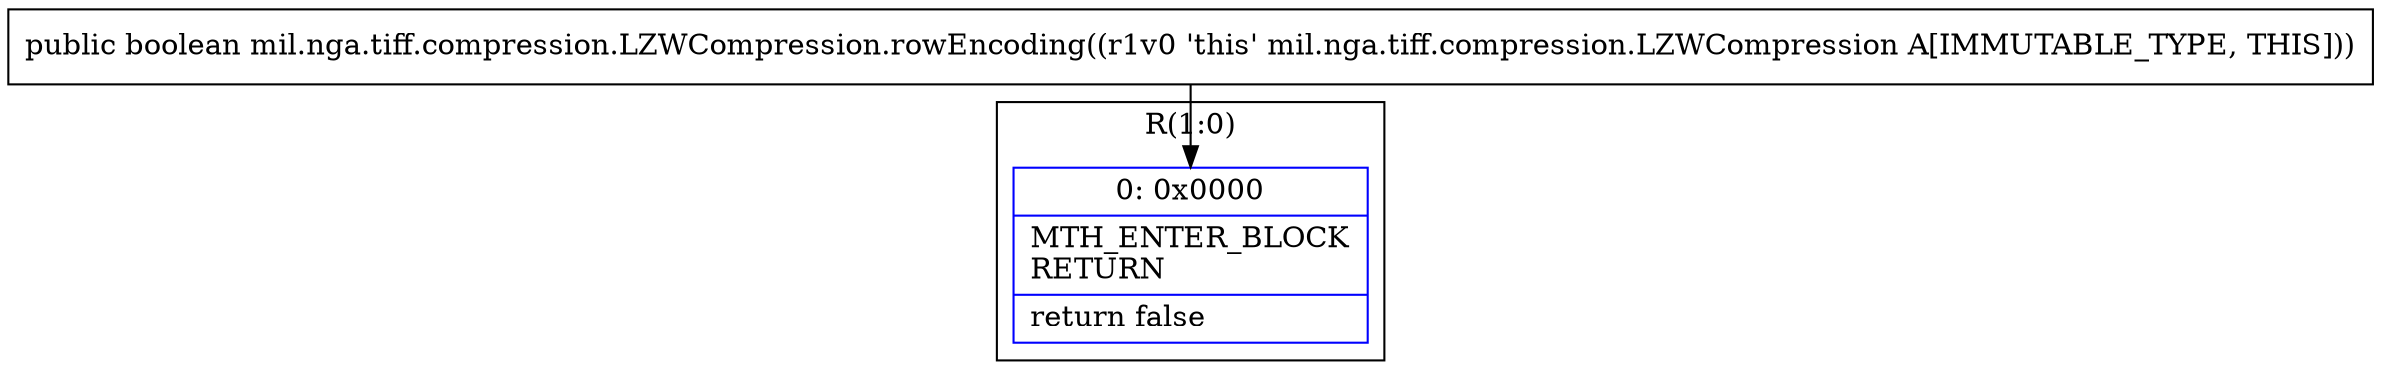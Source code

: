 digraph "CFG formil.nga.tiff.compression.LZWCompression.rowEncoding()Z" {
subgraph cluster_Region_2070676662 {
label = "R(1:0)";
node [shape=record,color=blue];
Node_0 [shape=record,label="{0\:\ 0x0000|MTH_ENTER_BLOCK\lRETURN\l|return false\l}"];
}
MethodNode[shape=record,label="{public boolean mil.nga.tiff.compression.LZWCompression.rowEncoding((r1v0 'this' mil.nga.tiff.compression.LZWCompression A[IMMUTABLE_TYPE, THIS])) }"];
MethodNode -> Node_0;
}

